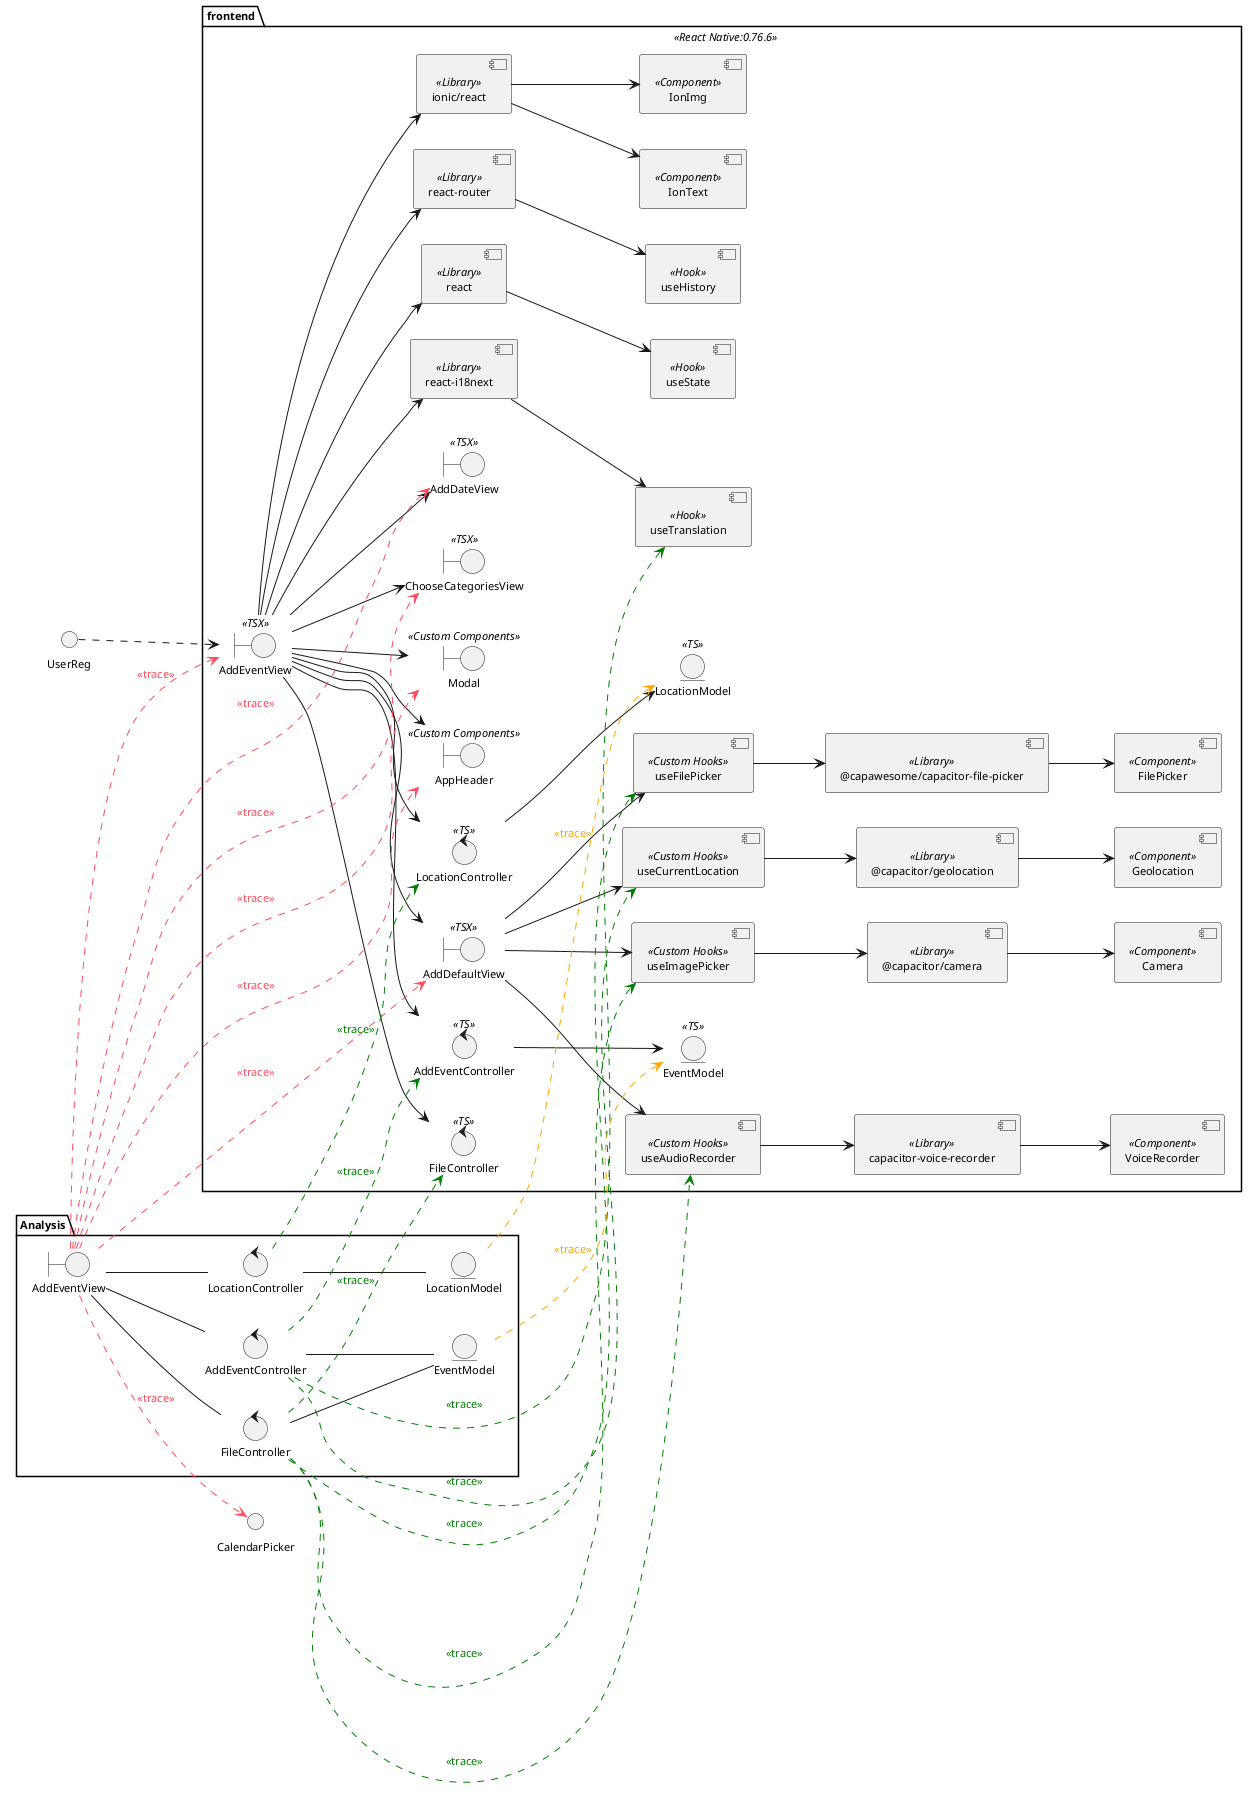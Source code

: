 @startuml TraceAnalysisClassDiagram
skinparam style strictuml
left to right direction
skinparam defaultTextAlignment center
skinparam defaultFontSize 11



package Analysis {
    entity "EventModel" as eventModel
    entity "LocationModel" as locationModel

    boundary "AddEventView" as addEventViewAnalysis

    control "FileController" as fileController
    control "AddEventController" as addEventController
    control "LocationController" as locationController

    addEventViewAnalysis -- addEventController
    addEventViewAnalysis -- locationController
    addEventViewAnalysis -- fileController

    addEventController -- eventModel
    fileController -- eventModel
    locationController -- locationModel
}


package frontend <<React Native:0.76.6>>{
    boundary "AddEventView" as addEventView << TSX >>
    boundary "AddDefaultView" as AddDefaultView << TSX >>
    boundary "AddDateView" as AddDateView << TSX >>
    boundary "ChooseCategoriesView" as ChooseCategoriesView << TSX >>

    component "react" as React << Library >>
    component "useState" as useState << Hook >>

    component "react-router" as ReactRouter << Library >>
    component "useHistory" as useHistory << Hook >>

    component "ionic/react" as IonicReact << Library >>
    component "IonImg" as IonImg << Component >>
    component "IonText" as IonText << Component >>

    component "react-i18next" as ReactI18next << Library >>
    component "useTranslation" as useTranslation << Hook >>

    boundary "Modal" as Modal << Custom Components >>
    boundary "AppHeader" as AppHeader << Custom Components >>

    component "useCurrentLocation" as useCurrentLocation << Custom Hooks >>
    component "@capacitor/geolocation" as CapacitorGeolocation << Library >>
    component "Geolocation" as Geolocation << Component >>

    component "useImagePicker" as useImagePicker << Custom Hooks >>
    component "@capacitor/camera" as CapacitorCamera << Library >>
    component "Camera" as Camera << Component >>
    
    component "useFilePicker" as useFilePicker << Custom Hooks >>
    component "@capawesome/capacitor-file-picker" as CapacitorFilePicker << Library >>
    component "FilePicker" as FilePicker << Component >>
    
    component "useAudioRecorder" as useAudioRecorder << Custom Hooks >>
    component "capacitor-voice-recorder" as CapacitorVoiceRecorder << Library >>
    component "VoiceRecorder" as VoiceRecorder << Component >>

    control "AddEventController" as AddEventController << TS >>
    control "LocationController" as LocationController << TS >>
    control "FileController" as FileController << TS >>

    entity "EventModel" as EventModel << TS >>
    entity "LocationModel" as LocationModel << TS >>
}

' Frontend View Hierarchy
addEventView --> AddDefaultView 
addEventView --> AddDateView 
addEventView --> ChooseCategoriesView 
addEventView --> ReactRouter
addEventView --> IonicReact

'React Router
ReactRouter --> useHistory

'Ionic React
IonicReact --> IonImg
IonicReact --> IonText


' View Components
addEventView --> ReactI18next
addEventView --> React
addEventView --> Modal
addEventView --> AppHeader

'AddDefaultView 
AddDefaultView --> useImagePicker
AddDefaultView --> useFilePicker
AddDefaultView --> useAudioRecorder
AddDefaultView --> useCurrentLocation

'useAudioRecorder
useAudioRecorder --> CapacitorVoiceRecorder
CapacitorVoiceRecorder --> VoiceRecorder

'useFilePicker
useFilePicker --> CapacitorFilePicker
CapacitorFilePicker --> FilePicker

'useImagePicker
useImagePicker --> CapacitorCamera
CapacitorCamera --> Camera

'useCurrentLocation
useCurrentLocation --> CapacitorGeolocation
CapacitorGeolocation --> Geolocation

' React
React --> useState

' Controller relationships
addEventView --> AddEventController
addEventView --> LocationController
addEventView --> FileController

AddEventController --> EventModel
LocationController --> LocationModel

' Translation
ReactI18next --> useTranslation

' User interaction
UserReg ..> addEventView

addEventViewAnalysis .[#ff4b5d].> addEventView : <font color=#ff4b5d><<trace>></font>
addEventViewAnalysis .[#ff4b5d].> AddDefaultView : <font color=#ff4b5d><<trace>></font>
addEventViewAnalysis .[#ff4b5d].> AddDateView : <font color=#ff4b5d><<trace>></font>
addEventViewAnalysis .[#ff4b5d].> ChooseCategoriesView : <font color=#ff4b5d><<trace>></font>
addEventViewAnalysis .[#ff4b5d].> AppHeader : <font color=#ff4b5d><<trace>></font>
addEventViewAnalysis .[#ff4b5d].> Modal : <font color=#ff4b5d><<trace>></font>
addEventViewAnalysis .[#ff4b5d].> CalendarPicker : <font color=#ff4b5d><<trace>></font>

fileController .[#green].> FileController : <font color=green><<trace>></font>
addEventController .[#green].> AddEventController : <font color=green><<trace>></font>
locationController .[#green].> LocationController : <font color=green><<trace>></font>
fileController .[#green].> useAudioRecorder : <font color=green><<trace>></font>
fileController .[#green].> useImagePicker : <font color=green><<trace>></font>
fileController .[#green].> useFilePicker : <font color=green><<trace>></font>
addEventController .[#green].> useCurrentLocation : <font color=green><<trace>></font>
addEventController .[#green].> useTranslation : <font color=green><<trace>></font>

eventModel .[#orange].> EventModel : <font color=orange><<trace>></font>
locationModel .[#orange].> LocationModel : <font color=orange><<trace>></font>


@enduml